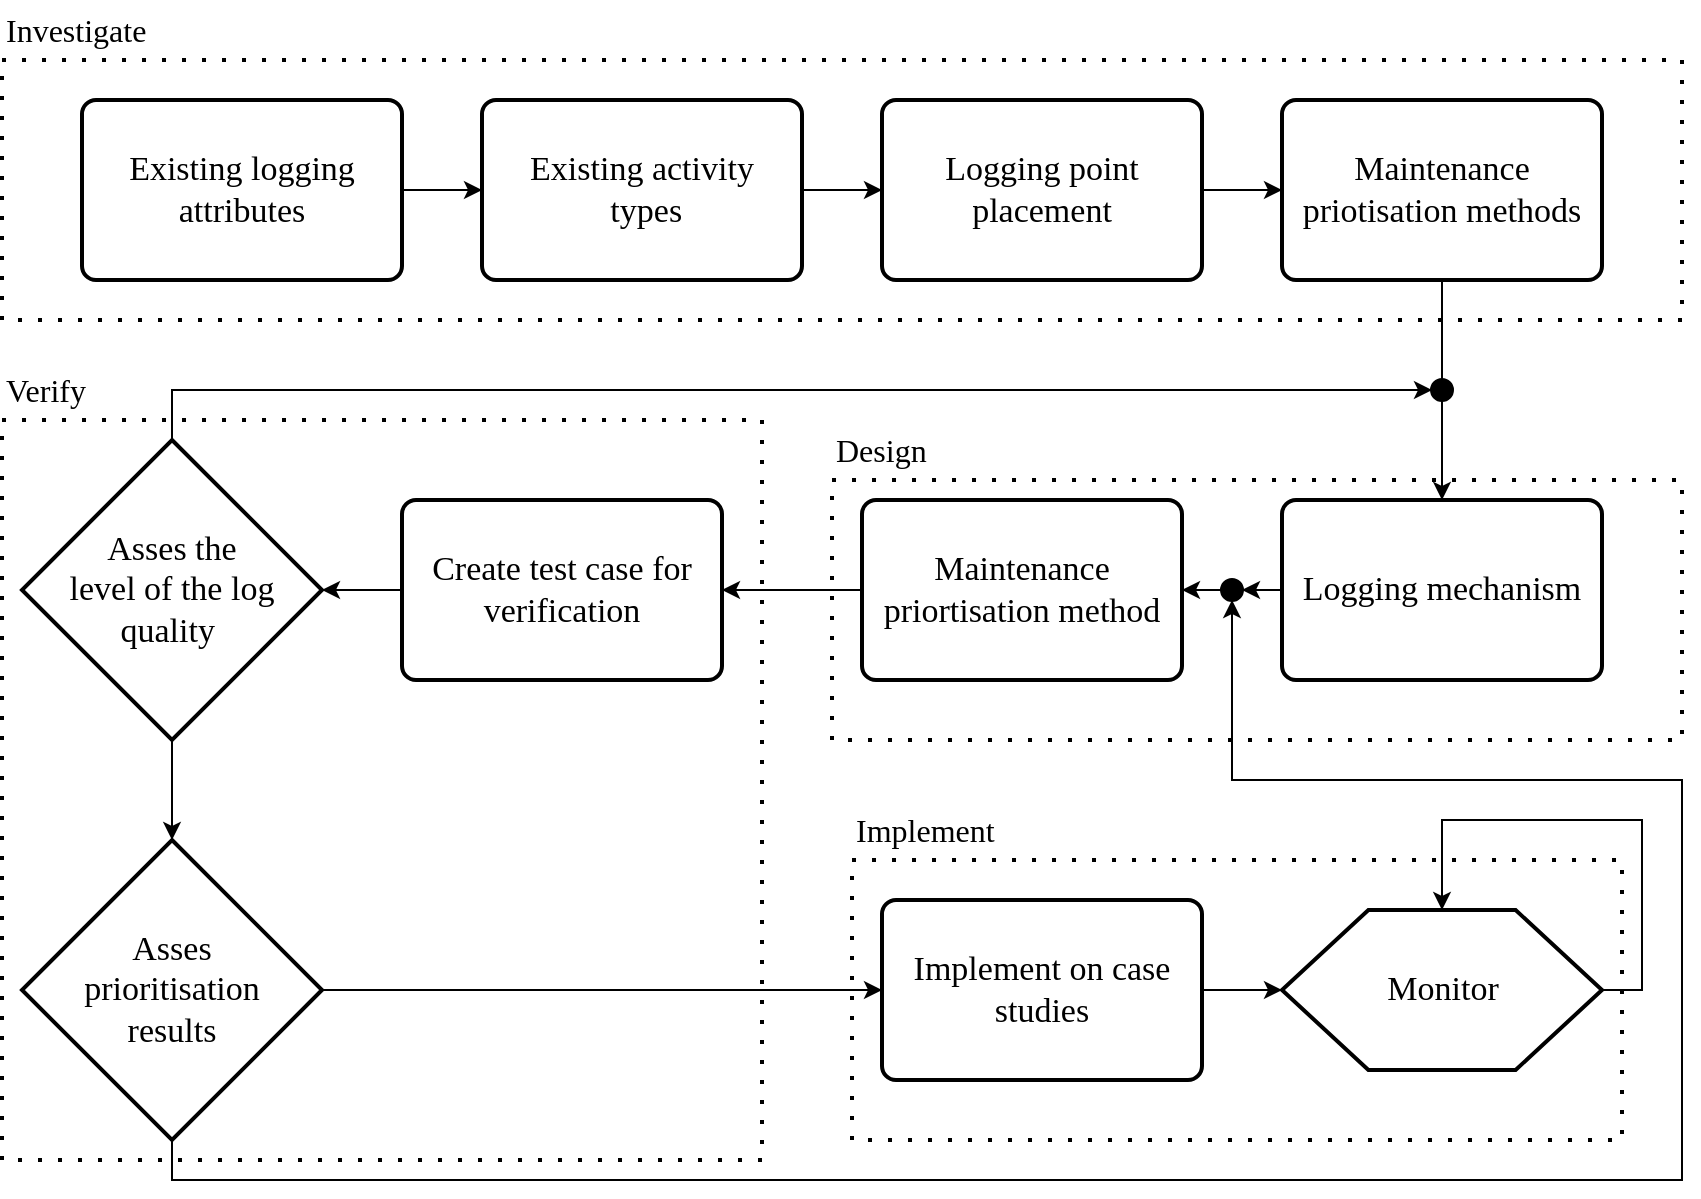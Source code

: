 <mxfile version="20.3.0" type="device"><diagram id="U-0fV403eUzDE7zYnu7D" name="Page-1"><mxGraphModel dx="1831" dy="597" grid="1" gridSize="10" guides="1" tooltips="1" connect="1" arrows="1" fold="1" page="1" pageScale="1" pageWidth="850" pageHeight="1100" math="0" shadow="0"><root><mxCell id="0"/><mxCell id="1" parent="0"/><mxCell id="UfrXtShlHGIPYOLb9mQC-39" value="" style="rounded=0;whiteSpace=wrap;html=1;dashed=1;dashPattern=1 4;fillColor=none;strokeWidth=2;" parent="1" vertex="1"><mxGeometry x="425" y="450" width="385" height="140" as="geometry"/></mxCell><mxCell id="UfrXtShlHGIPYOLb9mQC-15" value="" style="rounded=0;whiteSpace=wrap;html=1;dashed=1;dashPattern=1 4;fillColor=none;strokeWidth=2;" parent="1" vertex="1"><mxGeometry y="230" width="380" height="370" as="geometry"/></mxCell><mxCell id="UfrXtShlHGIPYOLb9mQC-14" value="" style="rounded=0;whiteSpace=wrap;html=1;dashed=1;dashPattern=1 4;fillColor=none;strokeWidth=2;" parent="1" vertex="1"><mxGeometry y="50" width="840" height="130" as="geometry"/></mxCell><mxCell id="UfrXtShlHGIPYOLb9mQC-16" style="edgeStyle=orthogonalEdgeStyle;rounded=0;orthogonalLoop=1;jettySize=auto;html=1;exitX=1;exitY=0.5;exitDx=0;exitDy=0;entryX=0;entryY=0.5;entryDx=0;entryDy=0;fontFamily=Times New Roman;fontSize=17;" parent="1" source="UfrXtShlHGIPYOLb9mQC-1" target="UfrXtShlHGIPYOLb9mQC-2" edge="1"><mxGeometry relative="1" as="geometry"/></mxCell><mxCell id="UfrXtShlHGIPYOLb9mQC-1" value="Existing logging attributes" style="rounded=1;whiteSpace=wrap;html=1;absoluteArcSize=1;arcSize=14;strokeWidth=2;fontFamily=Times New Roman;fillColor=none;fontSize=17;" parent="1" vertex="1"><mxGeometry x="40" y="70" width="160" height="90" as="geometry"/></mxCell><mxCell id="UfrXtShlHGIPYOLb9mQC-17" style="edgeStyle=orthogonalEdgeStyle;rounded=0;orthogonalLoop=1;jettySize=auto;html=1;exitX=1;exitY=0.5;exitDx=0;exitDy=0;entryX=0;entryY=0.5;entryDx=0;entryDy=0;fontFamily=Times New Roman;fontSize=17;" parent="1" source="UfrXtShlHGIPYOLb9mQC-2" target="UfrXtShlHGIPYOLb9mQC-3" edge="1"><mxGeometry relative="1" as="geometry"/></mxCell><mxCell id="UfrXtShlHGIPYOLb9mQC-2" value="Existing activity&lt;br&gt;&amp;nbsp;types" style="rounded=1;whiteSpace=wrap;html=1;absoluteArcSize=1;arcSize=14;strokeWidth=2;fontFamily=Times New Roman;fillColor=none;fontSize=17;" parent="1" vertex="1"><mxGeometry x="240" y="70" width="160" height="90" as="geometry"/></mxCell><mxCell id="UfrXtShlHGIPYOLb9mQC-18" style="edgeStyle=orthogonalEdgeStyle;rounded=0;orthogonalLoop=1;jettySize=auto;html=1;exitX=1;exitY=0.5;exitDx=0;exitDy=0;fontFamily=Times New Roman;fontSize=17;" parent="1" source="UfrXtShlHGIPYOLb9mQC-3" target="UfrXtShlHGIPYOLb9mQC-4" edge="1"><mxGeometry relative="1" as="geometry"/></mxCell><mxCell id="UfrXtShlHGIPYOLb9mQC-3" value="Logging point placement" style="rounded=1;whiteSpace=wrap;html=1;absoluteArcSize=1;arcSize=14;strokeWidth=2;fontFamily=Times New Roman;fillColor=none;fontSize=17;" parent="1" vertex="1"><mxGeometry x="440" y="70" width="160" height="90" as="geometry"/></mxCell><mxCell id="UfrXtShlHGIPYOLb9mQC-35" style="edgeStyle=orthogonalEdgeStyle;rounded=0;orthogonalLoop=1;jettySize=auto;html=1;entryX=0.5;entryY=0;entryDx=0;entryDy=0;fontFamily=Times New Roman;fontSize=17;endArrow=none;endFill=0;" parent="1" source="UfrXtShlHGIPYOLb9mQC-4" target="UfrXtShlHGIPYOLb9mQC-34" edge="1"><mxGeometry relative="1" as="geometry"/></mxCell><mxCell id="UfrXtShlHGIPYOLb9mQC-4" value="Maintenance priotisation methods" style="rounded=1;whiteSpace=wrap;html=1;absoluteArcSize=1;arcSize=14;strokeWidth=2;fontFamily=Times New Roman;fillColor=none;fontSize=17;" parent="1" vertex="1"><mxGeometry x="640" y="70" width="160" height="90" as="geometry"/></mxCell><mxCell id="UfrXtShlHGIPYOLb9mQC-29" style="edgeStyle=orthogonalEdgeStyle;rounded=0;orthogonalLoop=1;jettySize=auto;html=1;exitX=0;exitY=0.5;exitDx=0;exitDy=0;entryX=1;entryY=0.5;entryDx=0;entryDy=0;fontFamily=Times New Roman;fontSize=17;endArrow=classic;endFill=1;" parent="1" source="UfrXtShlHGIPYOLb9mQC-5" target="UfrXtShlHGIPYOLb9mQC-27" edge="1"><mxGeometry relative="1" as="geometry"/></mxCell><mxCell id="UfrXtShlHGIPYOLb9mQC-5" value="Logging mechanism" style="rounded=1;whiteSpace=wrap;html=1;absoluteArcSize=1;arcSize=14;strokeWidth=2;fontFamily=Times New Roman;fillColor=none;fontSize=17;" parent="1" vertex="1"><mxGeometry x="640" y="270" width="160" height="90" as="geometry"/></mxCell><mxCell id="UfrXtShlHGIPYOLb9mQC-21" style="edgeStyle=orthogonalEdgeStyle;rounded=0;orthogonalLoop=1;jettySize=auto;html=1;exitX=0;exitY=0.5;exitDx=0;exitDy=0;fontFamily=Times New Roman;fontSize=17;" parent="1" source="UfrXtShlHGIPYOLb9mQC-6" target="UfrXtShlHGIPYOLb9mQC-7" edge="1"><mxGeometry relative="1" as="geometry"/></mxCell><mxCell id="UfrXtShlHGIPYOLb9mQC-6" value="Maintenance priortisation method" style="rounded=1;whiteSpace=wrap;html=1;absoluteArcSize=1;arcSize=14;strokeWidth=2;fontFamily=Times New Roman;fillColor=none;fontSize=17;" parent="1" vertex="1"><mxGeometry x="430" y="270" width="160" height="90" as="geometry"/></mxCell><mxCell id="UfrXtShlHGIPYOLb9mQC-23" style="edgeStyle=orthogonalEdgeStyle;rounded=0;orthogonalLoop=1;jettySize=auto;html=1;exitX=0;exitY=0.5;exitDx=0;exitDy=0;entryX=1;entryY=0.5;entryDx=0;entryDy=0;entryPerimeter=0;fontFamily=Times New Roman;fontSize=17;" parent="1" source="UfrXtShlHGIPYOLb9mQC-7" target="UfrXtShlHGIPYOLb9mQC-9" edge="1"><mxGeometry relative="1" as="geometry"/></mxCell><mxCell id="UfrXtShlHGIPYOLb9mQC-7" value="Create test case for verification" style="rounded=1;whiteSpace=wrap;html=1;absoluteArcSize=1;arcSize=14;strokeWidth=2;fontFamily=Times New Roman;fillColor=none;fontSize=17;" parent="1" vertex="1"><mxGeometry x="200" y="270" width="160" height="90" as="geometry"/></mxCell><mxCell id="UfrXtShlHGIPYOLb9mQC-24" style="edgeStyle=orthogonalEdgeStyle;rounded=0;orthogonalLoop=1;jettySize=auto;html=1;exitX=0.5;exitY=1;exitDx=0;exitDy=0;exitPerimeter=0;entryX=0.5;entryY=0;entryDx=0;entryDy=0;entryPerimeter=0;fontFamily=Times New Roman;fontSize=17;" parent="1" source="UfrXtShlHGIPYOLb9mQC-9" target="UfrXtShlHGIPYOLb9mQC-10" edge="1"><mxGeometry relative="1" as="geometry"/></mxCell><mxCell id="UfrXtShlHGIPYOLb9mQC-33" style="edgeStyle=orthogonalEdgeStyle;rounded=0;orthogonalLoop=1;jettySize=auto;html=1;exitX=0.5;exitY=0;exitDx=0;exitDy=0;exitPerimeter=0;fontFamily=Times New Roman;fontSize=17;endArrow=classic;endFill=1;entryX=0;entryY=0.5;entryDx=0;entryDy=0;" parent="1" source="UfrXtShlHGIPYOLb9mQC-9" target="UfrXtShlHGIPYOLb9mQC-34" edge="1"><mxGeometry relative="1" as="geometry"><mxPoint x="630" y="200" as="targetPoint"/></mxGeometry></mxCell><mxCell id="UfrXtShlHGIPYOLb9mQC-9" value="Asses the &lt;br&gt;level of the log quality&amp;nbsp;" style="strokeWidth=2;html=1;shape=mxgraph.flowchart.decision;whiteSpace=wrap;fontFamily=Times New Roman;fillColor=none;fontSize=17;" parent="1" vertex="1"><mxGeometry x="10" y="240" width="150" height="150" as="geometry"/></mxCell><mxCell id="UfrXtShlHGIPYOLb9mQC-25" style="edgeStyle=orthogonalEdgeStyle;rounded=0;orthogonalLoop=1;jettySize=auto;html=1;exitX=1;exitY=0.5;exitDx=0;exitDy=0;exitPerimeter=0;entryX=0;entryY=0.5;entryDx=0;entryDy=0;fontFamily=Times New Roman;fontSize=17;" parent="1" source="UfrXtShlHGIPYOLb9mQC-10" target="UfrXtShlHGIPYOLb9mQC-13" edge="1"><mxGeometry relative="1" as="geometry"/></mxCell><mxCell id="UfrXtShlHGIPYOLb9mQC-37" style="edgeStyle=orthogonalEdgeStyle;rounded=0;orthogonalLoop=1;jettySize=auto;html=1;exitX=0.5;exitY=1;exitDx=0;exitDy=0;exitPerimeter=0;entryX=0.5;entryY=1;entryDx=0;entryDy=0;fontFamily=Times New Roman;fontSize=17;endArrow=classic;endFill=1;" parent="1" source="UfrXtShlHGIPYOLb9mQC-10" target="UfrXtShlHGIPYOLb9mQC-27" edge="1"><mxGeometry relative="1" as="geometry"><Array as="points"><mxPoint x="85" y="610"/><mxPoint x="840" y="610"/><mxPoint x="840" y="410"/><mxPoint x="615" y="410"/></Array></mxGeometry></mxCell><mxCell id="UfrXtShlHGIPYOLb9mQC-10" value="Asses &lt;br&gt;prioritisation &lt;br&gt;results" style="strokeWidth=2;html=1;shape=mxgraph.flowchart.decision;whiteSpace=wrap;fontFamily=Times New Roman;fillColor=none;fontSize=17;" parent="1" vertex="1"><mxGeometry x="10" y="440" width="150" height="150" as="geometry"/></mxCell><mxCell id="UfrXtShlHGIPYOLb9mQC-11" value="Monitor" style="verticalLabelPosition=middle;verticalAlign=middle;html=1;shape=hexagon;perimeter=hexagonPerimeter2;arcSize=6;size=0.27;strokeWidth=2;fillColor=none;labelPosition=center;align=center;fontFamily=Times New Roman;fontSize=17;" parent="1" vertex="1"><mxGeometry x="640" y="475" width="160" height="80" as="geometry"/></mxCell><mxCell id="UfrXtShlHGIPYOLb9mQC-22" style="edgeStyle=orthogonalEdgeStyle;rounded=0;orthogonalLoop=1;jettySize=auto;html=1;exitX=1;exitY=0.5;exitDx=0;exitDy=0;entryX=0;entryY=0.5;entryDx=0;entryDy=0;fontFamily=Times New Roman;fontSize=17;" parent="1" source="UfrXtShlHGIPYOLb9mQC-13" target="UfrXtShlHGIPYOLb9mQC-11" edge="1"><mxGeometry relative="1" as="geometry"/></mxCell><mxCell id="UfrXtShlHGIPYOLb9mQC-13" value="Implement on case studies" style="rounded=1;whiteSpace=wrap;html=1;absoluteArcSize=1;arcSize=14;strokeWidth=2;fontFamily=Times New Roman;fillColor=none;fontSize=17;" parent="1" vertex="1"><mxGeometry x="440" y="470" width="160" height="90" as="geometry"/></mxCell><mxCell id="UfrXtShlHGIPYOLb9mQC-30" style="edgeStyle=orthogonalEdgeStyle;rounded=0;orthogonalLoop=1;jettySize=auto;html=1;exitX=0;exitY=0.5;exitDx=0;exitDy=0;entryX=1;entryY=0.5;entryDx=0;entryDy=0;fontFamily=Times New Roman;fontSize=17;" parent="1" source="UfrXtShlHGIPYOLb9mQC-27" target="UfrXtShlHGIPYOLb9mQC-6" edge="1"><mxGeometry relative="1" as="geometry"/></mxCell><mxCell id="UfrXtShlHGIPYOLb9mQC-27" value="" style="ellipse;whiteSpace=wrap;html=1;aspect=fixed;strokeWidth=2;fontFamily=Times New Roman;fontSize=17;fillColor=#000000;" parent="1" vertex="1"><mxGeometry x="610" y="310" width="10" height="10" as="geometry"/></mxCell><mxCell id="UfrXtShlHGIPYOLb9mQC-36" style="edgeStyle=orthogonalEdgeStyle;rounded=0;orthogonalLoop=1;jettySize=auto;html=1;exitX=0.5;exitY=1;exitDx=0;exitDy=0;entryX=0.5;entryY=0;entryDx=0;entryDy=0;fontFamily=Times New Roman;fontSize=17;endArrow=classic;endFill=1;" parent="1" source="UfrXtShlHGIPYOLb9mQC-34" target="UfrXtShlHGIPYOLb9mQC-5" edge="1"><mxGeometry relative="1" as="geometry"/></mxCell><mxCell id="UfrXtShlHGIPYOLb9mQC-34" value="" style="ellipse;whiteSpace=wrap;html=1;aspect=fixed;strokeWidth=2;fontFamily=Times New Roman;fontSize=17;fillColor=#000000;" parent="1" vertex="1"><mxGeometry x="715" y="210" width="10" height="10" as="geometry"/></mxCell><mxCell id="UfrXtShlHGIPYOLb9mQC-38" value="" style="rounded=0;whiteSpace=wrap;html=1;dashed=1;dashPattern=1 4;fillColor=none;strokeWidth=2;" parent="1" vertex="1"><mxGeometry x="415" y="260" width="425" height="130" as="geometry"/></mxCell><mxCell id="UfrXtShlHGIPYOLb9mQC-40" style="edgeStyle=orthogonalEdgeStyle;rounded=0;orthogonalLoop=1;jettySize=auto;html=1;exitX=1;exitY=0.5;exitDx=0;exitDy=0;entryX=0.5;entryY=0;entryDx=0;entryDy=0;fontFamily=Times New Roman;fontSize=17;endArrow=classic;endFill=1;" parent="1" source="UfrXtShlHGIPYOLb9mQC-11" target="UfrXtShlHGIPYOLb9mQC-11" edge="1"><mxGeometry relative="1" as="geometry"><Array as="points"><mxPoint x="820" y="515"/><mxPoint x="820" y="430"/><mxPoint x="720" y="430"/></Array></mxGeometry></mxCell><mxCell id="UfrXtShlHGIPYOLb9mQC-41" value="Implement" style="text;html=1;strokeColor=none;fillColor=none;align=left;verticalAlign=middle;whiteSpace=wrap;rounded=0;dashed=1;dashPattern=1 4;strokeWidth=3;fontSize=16;fontFamily=Times New Roman;" parent="1" vertex="1"><mxGeometry x="425" y="420" width="180" height="30" as="geometry"/></mxCell><mxCell id="UfrXtShlHGIPYOLb9mQC-42" value="Design" style="text;html=1;strokeColor=none;fillColor=none;align=left;verticalAlign=middle;whiteSpace=wrap;rounded=0;dashed=1;dashPattern=1 4;strokeWidth=3;fontSize=16;fontFamily=Times New Roman;" parent="1" vertex="1"><mxGeometry x="415" y="230" width="180" height="30" as="geometry"/></mxCell><mxCell id="UfrXtShlHGIPYOLb9mQC-43" value="Verify" style="text;html=1;strokeColor=none;fillColor=none;align=left;verticalAlign=middle;whiteSpace=wrap;rounded=0;dashed=1;dashPattern=1 4;strokeWidth=3;fontSize=16;fontFamily=Times New Roman;" parent="1" vertex="1"><mxGeometry y="200" width="180" height="30" as="geometry"/></mxCell><mxCell id="UfrXtShlHGIPYOLb9mQC-44" value="Investigate" style="text;html=1;strokeColor=none;fillColor=none;align=left;verticalAlign=middle;whiteSpace=wrap;rounded=0;dashed=1;dashPattern=1 4;strokeWidth=3;fontSize=16;fontFamily=Times New Roman;" parent="1" vertex="1"><mxGeometry y="20" width="180" height="30" as="geometry"/></mxCell></root></mxGraphModel></diagram></mxfile>
